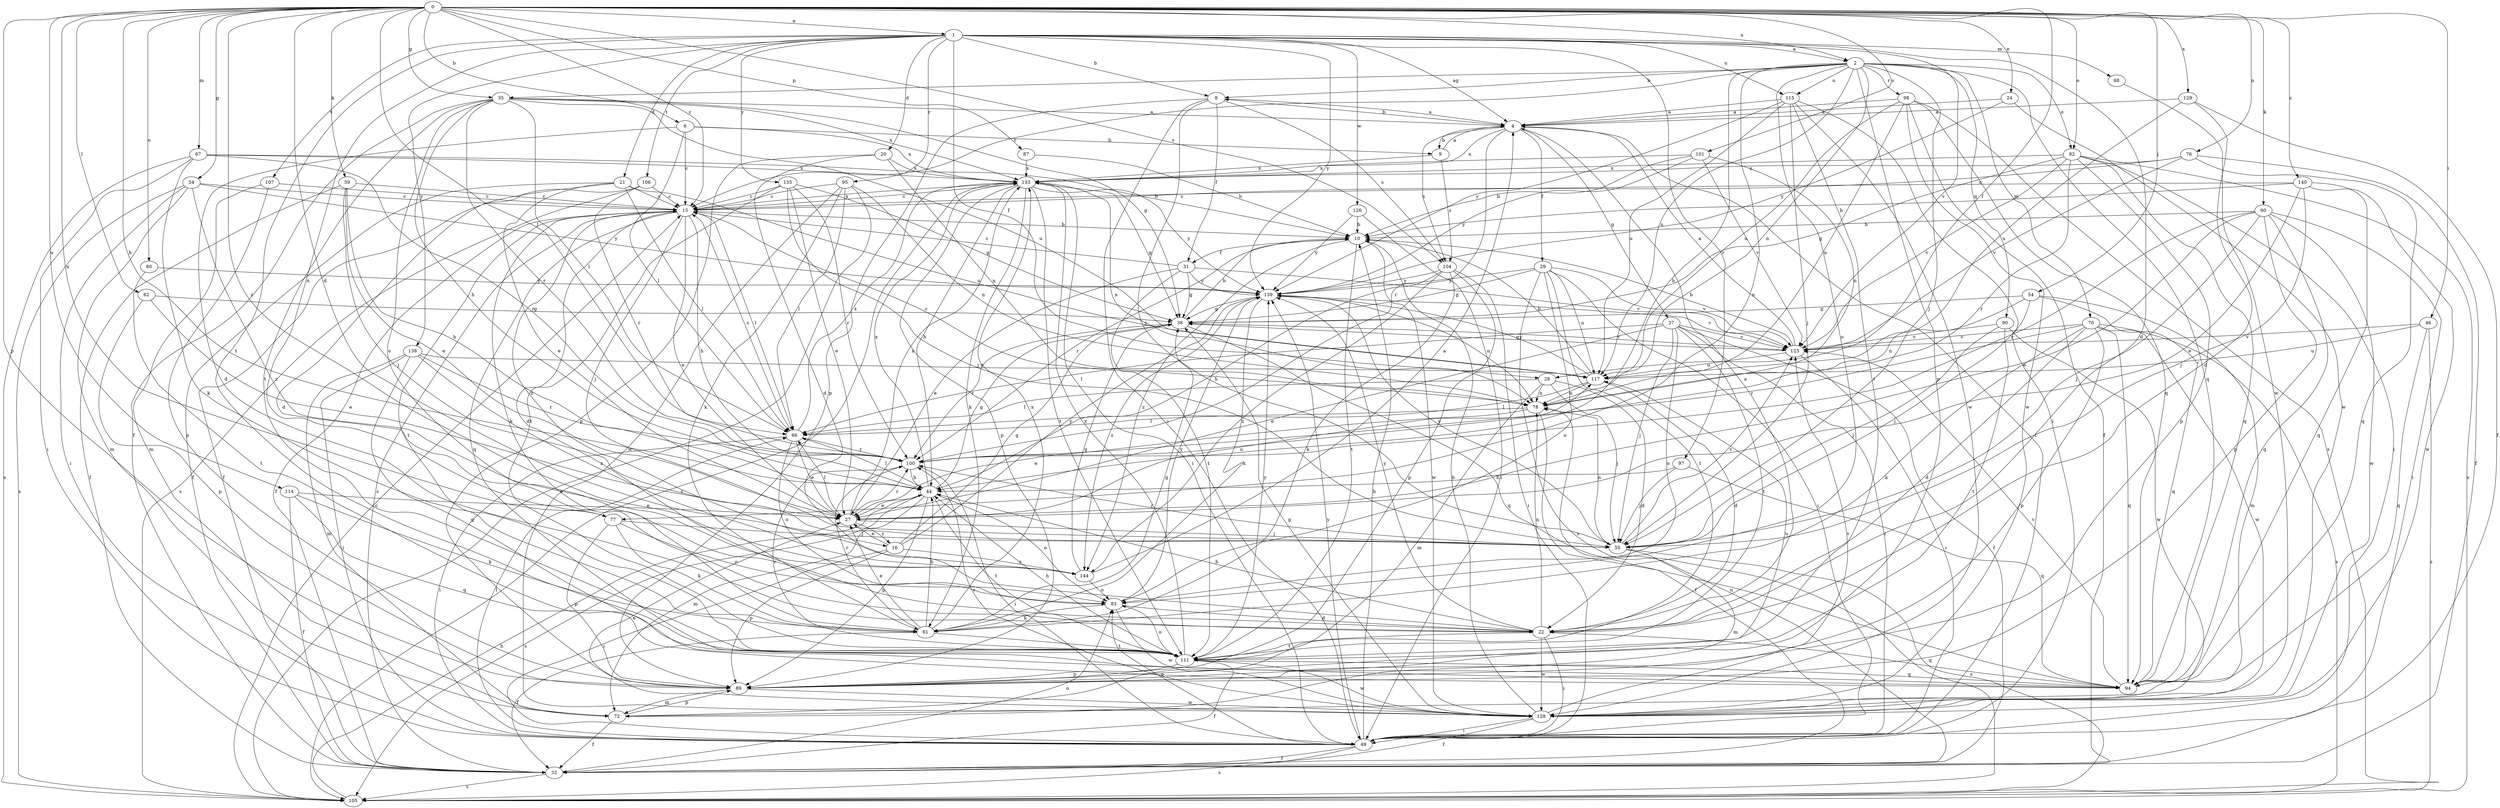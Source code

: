 strict digraph  {
0;
1;
2;
4;
6;
8;
9;
10;
15;
16;
20;
21;
22;
24;
27;
28;
29;
31;
32;
34;
35;
37;
38;
44;
46;
49;
54;
55;
59;
60;
61;
62;
66;
67;
68;
70;
72;
76;
77;
78;
80;
82;
83;
87;
89;
90;
94;
95;
97;
98;
100;
101;
104;
105;
106;
107;
111;
114;
115;
117;
123;
126;
128;
129;
133;
135;
138;
139;
140;
144;
0 -> 1  [label=a];
0 -> 2  [label=a];
0 -> 6  [label=b];
0 -> 15  [label=c];
0 -> 16  [label=d];
0 -> 24  [label=e];
0 -> 28  [label=f];
0 -> 34  [label=g];
0 -> 35  [label=g];
0 -> 44  [label=h];
0 -> 46  [label=i];
0 -> 54  [label=j];
0 -> 59  [label=k];
0 -> 60  [label=k];
0 -> 62  [label=l];
0 -> 66  [label=l];
0 -> 67  [label=m];
0 -> 76  [label=n];
0 -> 77  [label=n];
0 -> 80  [label=o];
0 -> 82  [label=o];
0 -> 87  [label=p];
0 -> 89  [label=p];
0 -> 101  [label=s];
0 -> 104  [label=s];
0 -> 114  [label=u];
0 -> 129  [label=x];
0 -> 140  [label=z];
0 -> 144  [label=z];
1 -> 2  [label=a];
1 -> 4  [label=a];
1 -> 8  [label=b];
1 -> 20  [label=d];
1 -> 21  [label=d];
1 -> 22  [label=d];
1 -> 28  [label=f];
1 -> 68  [label=m];
1 -> 77  [label=n];
1 -> 95  [label=r];
1 -> 97  [label=r];
1 -> 106  [label=t];
1 -> 107  [label=t];
1 -> 111  [label=t];
1 -> 115  [label=u];
1 -> 123  [label=v];
1 -> 126  [label=w];
1 -> 135  [label=y];
1 -> 138  [label=y];
1 -> 139  [label=y];
2 -> 8  [label=b];
2 -> 15  [label=c];
2 -> 35  [label=g];
2 -> 44  [label=h];
2 -> 55  [label=j];
2 -> 70  [label=m];
2 -> 77  [label=n];
2 -> 78  [label=n];
2 -> 82  [label=o];
2 -> 83  [label=o];
2 -> 89  [label=p];
2 -> 90  [label=q];
2 -> 94  [label=q];
2 -> 98  [label=r];
2 -> 115  [label=u];
2 -> 117  [label=u];
4 -> 8  [label=b];
4 -> 9  [label=b];
4 -> 29  [label=f];
4 -> 37  [label=g];
4 -> 49  [label=i];
4 -> 100  [label=r];
4 -> 104  [label=s];
4 -> 133  [label=x];
6 -> 9  [label=b];
6 -> 15  [label=c];
6 -> 22  [label=d];
6 -> 66  [label=l];
6 -> 133  [label=x];
8 -> 4  [label=a];
8 -> 31  [label=f];
8 -> 49  [label=i];
8 -> 55  [label=j];
8 -> 89  [label=p];
8 -> 104  [label=s];
9 -> 4  [label=a];
9 -> 104  [label=s];
9 -> 133  [label=x];
10 -> 31  [label=f];
10 -> 100  [label=r];
10 -> 111  [label=t];
10 -> 128  [label=w];
10 -> 144  [label=z];
15 -> 10  [label=b];
15 -> 22  [label=d];
15 -> 27  [label=e];
15 -> 32  [label=f];
15 -> 44  [label=h];
15 -> 55  [label=j];
15 -> 61  [label=k];
15 -> 66  [label=l];
15 -> 94  [label=q];
15 -> 111  [label=t];
15 -> 133  [label=x];
15 -> 144  [label=z];
16 -> 27  [label=e];
16 -> 38  [label=g];
16 -> 49  [label=i];
16 -> 89  [label=p];
16 -> 139  [label=y];
16 -> 144  [label=z];
20 -> 22  [label=d];
20 -> 78  [label=n];
20 -> 89  [label=p];
20 -> 133  [label=x];
21 -> 15  [label=c];
21 -> 22  [label=d];
21 -> 27  [label=e];
21 -> 32  [label=f];
21 -> 66  [label=l];
21 -> 117  [label=u];
22 -> 4  [label=a];
22 -> 44  [label=h];
22 -> 49  [label=i];
22 -> 78  [label=n];
22 -> 94  [label=q];
22 -> 111  [label=t];
22 -> 128  [label=w];
22 -> 139  [label=y];
24 -> 4  [label=a];
24 -> 128  [label=w];
24 -> 139  [label=y];
27 -> 55  [label=j];
27 -> 66  [label=l];
27 -> 100  [label=r];
27 -> 117  [label=u];
27 -> 133  [label=x];
27 -> 16  [label=z];
28 -> 22  [label=d];
28 -> 55  [label=j];
28 -> 66  [label=l];
28 -> 72  [label=m];
28 -> 78  [label=n];
29 -> 38  [label=g];
29 -> 49  [label=i];
29 -> 83  [label=o];
29 -> 105  [label=s];
29 -> 111  [label=t];
29 -> 117  [label=u];
29 -> 123  [label=v];
29 -> 139  [label=y];
31 -> 15  [label=c];
31 -> 27  [label=e];
31 -> 38  [label=g];
31 -> 111  [label=t];
31 -> 123  [label=v];
31 -> 139  [label=y];
32 -> 15  [label=c];
32 -> 78  [label=n];
32 -> 83  [label=o];
32 -> 105  [label=s];
34 -> 15  [label=c];
34 -> 49  [label=i];
34 -> 72  [label=m];
34 -> 105  [label=s];
34 -> 139  [label=y];
34 -> 144  [label=z];
35 -> 4  [label=a];
35 -> 32  [label=f];
35 -> 38  [label=g];
35 -> 44  [label=h];
35 -> 66  [label=l];
35 -> 83  [label=o];
35 -> 100  [label=r];
35 -> 111  [label=t];
35 -> 117  [label=u];
35 -> 133  [label=x];
37 -> 27  [label=e];
37 -> 32  [label=f];
37 -> 49  [label=i];
37 -> 55  [label=j];
37 -> 66  [label=l];
37 -> 83  [label=o];
37 -> 111  [label=t];
37 -> 123  [label=v];
38 -> 10  [label=b];
38 -> 94  [label=q];
38 -> 100  [label=r];
38 -> 123  [label=v];
44 -> 27  [label=e];
44 -> 38  [label=g];
44 -> 66  [label=l];
44 -> 72  [label=m];
44 -> 83  [label=o];
44 -> 89  [label=p];
44 -> 105  [label=s];
44 -> 111  [label=t];
44 -> 133  [label=x];
46 -> 94  [label=q];
46 -> 105  [label=s];
46 -> 117  [label=u];
46 -> 123  [label=v];
49 -> 10  [label=b];
49 -> 32  [label=f];
49 -> 66  [label=l];
49 -> 83  [label=o];
49 -> 105  [label=s];
49 -> 139  [label=y];
54 -> 38  [label=g];
54 -> 55  [label=j];
54 -> 72  [label=m];
54 -> 78  [label=n];
54 -> 94  [label=q];
55 -> 72  [label=m];
55 -> 78  [label=n];
55 -> 100  [label=r];
55 -> 105  [label=s];
55 -> 123  [label=v];
55 -> 139  [label=y];
59 -> 15  [label=c];
59 -> 27  [label=e];
59 -> 32  [label=f];
59 -> 44  [label=h];
59 -> 55  [label=j];
60 -> 10  [label=b];
60 -> 27  [label=e];
60 -> 49  [label=i];
60 -> 55  [label=j];
60 -> 89  [label=p];
60 -> 94  [label=q];
60 -> 100  [label=r];
60 -> 128  [label=w];
61 -> 27  [label=e];
61 -> 32  [label=f];
61 -> 38  [label=g];
61 -> 44  [label=h];
61 -> 100  [label=r];
61 -> 111  [label=t];
61 -> 133  [label=x];
62 -> 27  [label=e];
62 -> 38  [label=g];
62 -> 89  [label=p];
66 -> 15  [label=c];
66 -> 27  [label=e];
66 -> 49  [label=i];
66 -> 83  [label=o];
66 -> 100  [label=r];
66 -> 133  [label=x];
67 -> 10  [label=b];
67 -> 49  [label=i];
67 -> 61  [label=k];
67 -> 100  [label=r];
67 -> 105  [label=s];
67 -> 133  [label=x];
68 -> 128  [label=w];
70 -> 22  [label=d];
70 -> 61  [label=k];
70 -> 89  [label=p];
70 -> 94  [label=q];
70 -> 100  [label=r];
70 -> 105  [label=s];
70 -> 123  [label=v];
70 -> 128  [label=w];
72 -> 32  [label=f];
72 -> 89  [label=p];
76 -> 15  [label=c];
76 -> 32  [label=f];
76 -> 94  [label=q];
76 -> 123  [label=v];
76 -> 133  [label=x];
77 -> 55  [label=j];
77 -> 61  [label=k];
77 -> 83  [label=o];
77 -> 89  [label=p];
78 -> 15  [label=c];
78 -> 27  [label=e];
78 -> 32  [label=f];
78 -> 66  [label=l];
80 -> 111  [label=t];
80 -> 139  [label=y];
82 -> 38  [label=g];
82 -> 49  [label=i];
82 -> 89  [label=p];
82 -> 94  [label=q];
82 -> 100  [label=r];
82 -> 105  [label=s];
82 -> 123  [label=v];
82 -> 133  [label=x];
83 -> 22  [label=d];
83 -> 61  [label=k];
83 -> 128  [label=w];
83 -> 139  [label=y];
87 -> 10  [label=b];
87 -> 133  [label=x];
89 -> 72  [label=m];
89 -> 117  [label=u];
89 -> 128  [label=w];
90 -> 55  [label=j];
90 -> 111  [label=t];
90 -> 123  [label=v];
90 -> 128  [label=w];
94 -> 123  [label=v];
95 -> 15  [label=c];
95 -> 61  [label=k];
95 -> 66  [label=l];
95 -> 78  [label=n];
95 -> 105  [label=s];
95 -> 128  [label=w];
97 -> 44  [label=h];
97 -> 55  [label=j];
97 -> 94  [label=q];
98 -> 4  [label=a];
98 -> 32  [label=f];
98 -> 78  [label=n];
98 -> 94  [label=q];
98 -> 105  [label=s];
98 -> 117  [label=u];
98 -> 128  [label=w];
100 -> 44  [label=h];
100 -> 49  [label=i];
101 -> 10  [label=b];
101 -> 78  [label=n];
101 -> 123  [label=v];
101 -> 133  [label=x];
101 -> 139  [label=y];
104 -> 44  [label=h];
104 -> 49  [label=i];
104 -> 61  [label=k];
104 -> 89  [label=p];
104 -> 139  [label=y];
104 -> 144  [label=z];
105 -> 15  [label=c];
105 -> 44  [label=h];
106 -> 15  [label=c];
106 -> 32  [label=f];
106 -> 100  [label=r];
106 -> 105  [label=s];
107 -> 15  [label=c];
107 -> 72  [label=m];
107 -> 89  [label=p];
111 -> 32  [label=f];
111 -> 44  [label=h];
111 -> 83  [label=o];
111 -> 89  [label=p];
111 -> 94  [label=q];
111 -> 100  [label=r];
111 -> 128  [label=w];
111 -> 133  [label=x];
111 -> 139  [label=y];
114 -> 27  [label=e];
114 -> 32  [label=f];
114 -> 61  [label=k];
114 -> 94  [label=q];
115 -> 4  [label=a];
115 -> 49  [label=i];
115 -> 55  [label=j];
115 -> 111  [label=t];
115 -> 117  [label=u];
115 -> 128  [label=w];
115 -> 139  [label=y];
117 -> 10  [label=b];
117 -> 22  [label=d];
117 -> 66  [label=l];
117 -> 78  [label=n];
117 -> 139  [label=y];
123 -> 4  [label=a];
123 -> 10  [label=b];
123 -> 38  [label=g];
123 -> 49  [label=i];
123 -> 117  [label=u];
126 -> 10  [label=b];
126 -> 49  [label=i];
126 -> 139  [label=y];
128 -> 10  [label=b];
128 -> 27  [label=e];
128 -> 32  [label=f];
128 -> 38  [label=g];
128 -> 49  [label=i];
128 -> 100  [label=r];
128 -> 123  [label=v];
129 -> 4  [label=a];
129 -> 22  [label=d];
129 -> 32  [label=f];
129 -> 117  [label=u];
133 -> 15  [label=c];
133 -> 38  [label=g];
133 -> 44  [label=h];
133 -> 49  [label=i];
133 -> 61  [label=k];
133 -> 78  [label=n];
133 -> 89  [label=p];
133 -> 105  [label=s];
133 -> 111  [label=t];
133 -> 139  [label=y];
135 -> 15  [label=c];
135 -> 27  [label=e];
135 -> 38  [label=g];
135 -> 55  [label=j];
135 -> 100  [label=r];
135 -> 111  [label=t];
138 -> 49  [label=i];
138 -> 72  [label=m];
138 -> 94  [label=q];
138 -> 100  [label=r];
138 -> 117  [label=u];
138 -> 144  [label=z];
139 -> 38  [label=g];
139 -> 61  [label=k];
139 -> 78  [label=n];
139 -> 123  [label=v];
139 -> 144  [label=z];
140 -> 10  [label=b];
140 -> 15  [label=c];
140 -> 27  [label=e];
140 -> 55  [label=j];
140 -> 94  [label=q];
140 -> 128  [label=w];
144 -> 4  [label=a];
144 -> 38  [label=g];
144 -> 83  [label=o];
}

